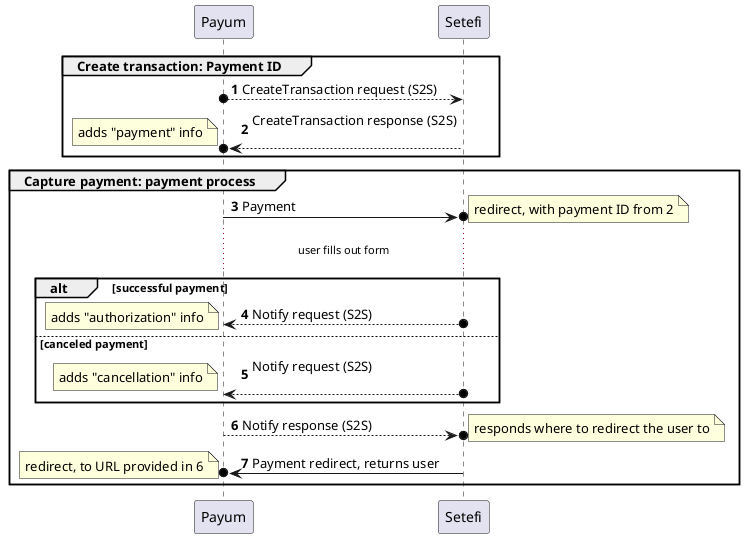 @startuml
autonumber

group Create transaction: Payment ID
    Payum o--> Setefi: CreateTransaction request (S2S)
    Payum o<-- Setefi: CreateTransaction response (S2S)\n
    note left: adds "payment" info
end

group Capture payment: payment process
    Payum ->o Setefi: Payment
    note right: redirect, with payment ID from 2
    ...user fills out form...
    alt successful payment
        Payum <--o Setefi: Notify request (S2S)
        note left: adds "authorization" info
    else canceled payment
        Payum <--o Setefi: Notify request (S2S)\n
        note left: adds "cancellation" info
    end
    Payum --->o Setefi: Notify response (S2S)
    note right: responds where to redirect the user to
    Payum o<- Setefi: Payment redirect, returns user
    note left: redirect, to URL provided in 6


end

@enduml
